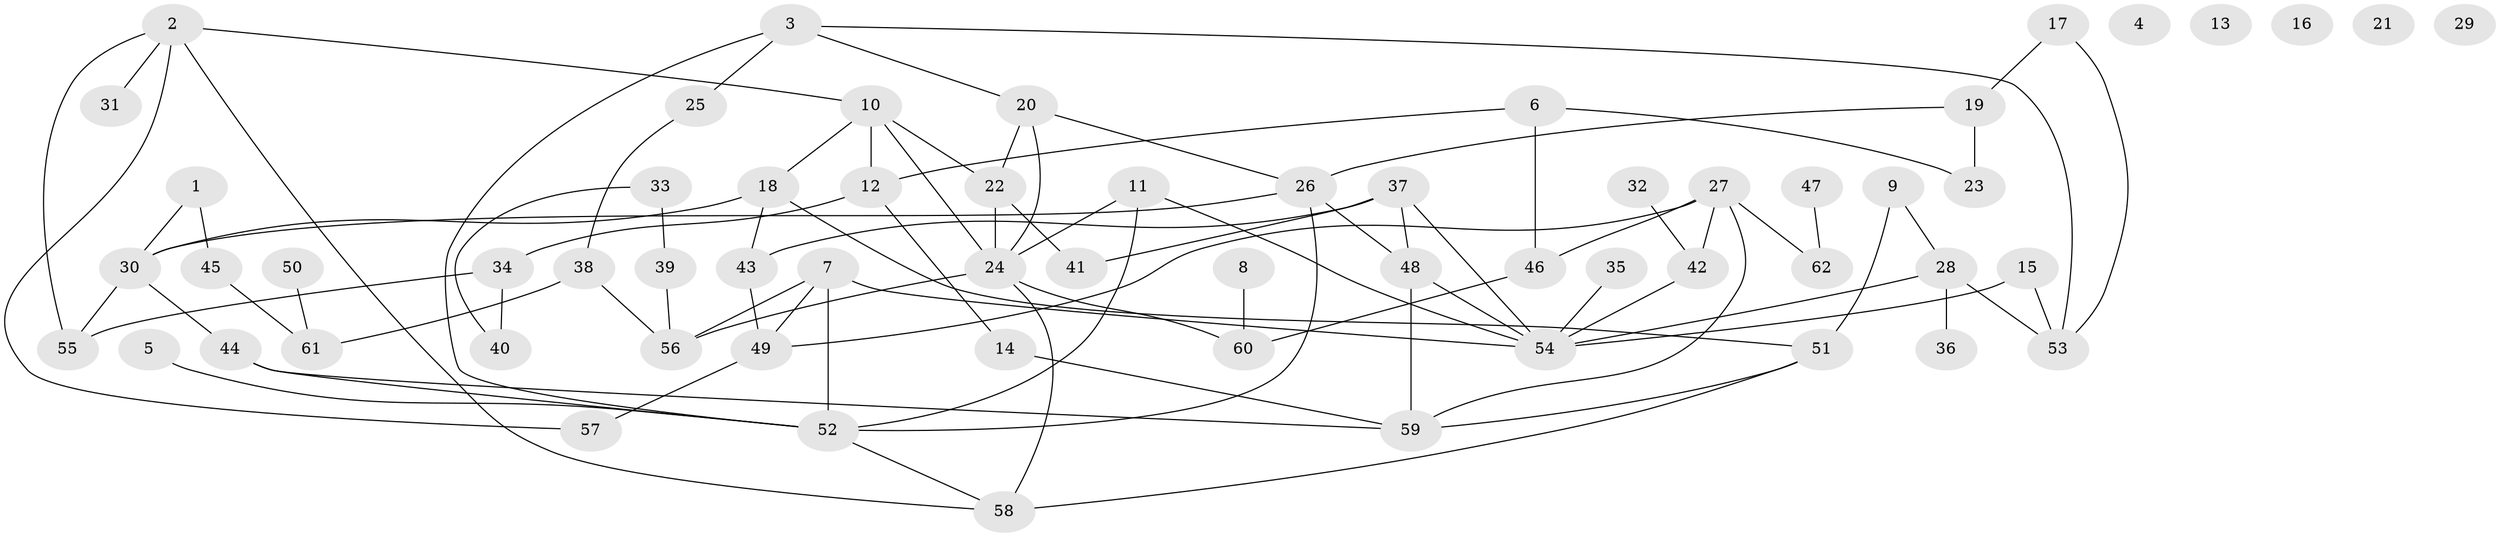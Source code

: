 // coarse degree distribution, {0: 0.20833333333333334, 4: 0.125, 2: 0.08333333333333333, 1: 0.25, 5: 0.125, 7: 0.041666666666666664, 6: 0.08333333333333333, 9: 0.041666666666666664, 3: 0.041666666666666664}
// Generated by graph-tools (version 1.1) at 2025/42/03/04/25 21:42:19]
// undirected, 62 vertices, 90 edges
graph export_dot {
graph [start="1"]
  node [color=gray90,style=filled];
  1;
  2;
  3;
  4;
  5;
  6;
  7;
  8;
  9;
  10;
  11;
  12;
  13;
  14;
  15;
  16;
  17;
  18;
  19;
  20;
  21;
  22;
  23;
  24;
  25;
  26;
  27;
  28;
  29;
  30;
  31;
  32;
  33;
  34;
  35;
  36;
  37;
  38;
  39;
  40;
  41;
  42;
  43;
  44;
  45;
  46;
  47;
  48;
  49;
  50;
  51;
  52;
  53;
  54;
  55;
  56;
  57;
  58;
  59;
  60;
  61;
  62;
  1 -- 30;
  1 -- 45;
  2 -- 10;
  2 -- 31;
  2 -- 55;
  2 -- 57;
  2 -- 58;
  3 -- 20;
  3 -- 25;
  3 -- 52;
  3 -- 53;
  5 -- 52;
  6 -- 12;
  6 -- 23;
  6 -- 46;
  7 -- 49;
  7 -- 52;
  7 -- 54;
  7 -- 56;
  8 -- 60;
  9 -- 28;
  9 -- 51;
  10 -- 12;
  10 -- 18;
  10 -- 22;
  10 -- 24;
  11 -- 24;
  11 -- 52;
  11 -- 54;
  12 -- 14;
  12 -- 34;
  14 -- 59;
  15 -- 53;
  15 -- 54;
  17 -- 19;
  17 -- 53;
  18 -- 30;
  18 -- 43;
  18 -- 51;
  19 -- 23;
  19 -- 26;
  20 -- 22;
  20 -- 24;
  20 -- 26;
  22 -- 24;
  22 -- 41;
  24 -- 56;
  24 -- 58;
  24 -- 60;
  25 -- 38;
  26 -- 30;
  26 -- 48;
  26 -- 52;
  27 -- 42;
  27 -- 46;
  27 -- 49;
  27 -- 59;
  27 -- 62;
  28 -- 36;
  28 -- 53;
  28 -- 54;
  30 -- 44;
  30 -- 55;
  32 -- 42;
  33 -- 39;
  33 -- 40;
  34 -- 40;
  34 -- 55;
  35 -- 54;
  37 -- 41;
  37 -- 43;
  37 -- 48;
  37 -- 54;
  38 -- 56;
  38 -- 61;
  39 -- 56;
  42 -- 54;
  43 -- 49;
  44 -- 52;
  44 -- 59;
  45 -- 61;
  46 -- 60;
  47 -- 62;
  48 -- 54;
  48 -- 59;
  49 -- 57;
  50 -- 61;
  51 -- 58;
  51 -- 59;
  52 -- 58;
}
